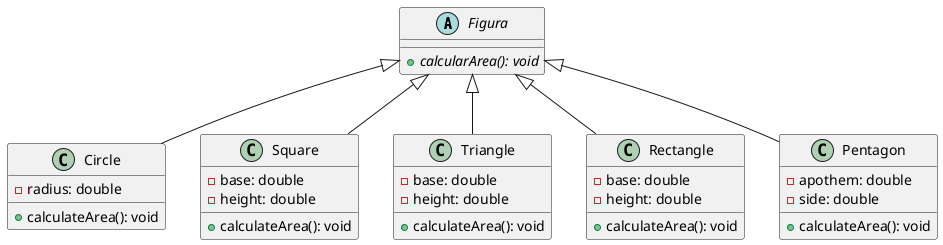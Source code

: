 @startuml
'https://plantuml.com/class-diagram


abstract class Figura {
    {abstract} +calcularArea(): void
}

class Circle {
    - radius: double
    +calculateArea(): void
}

class Square {
    - base: double
    - height: double
    +calculateArea(): void
}

class Triangle {
    - base: double
    - height: double
    +calculateArea(): void
}

class Rectangle {
    - base: double
    - height: double
    +calculateArea(): void
}

class Pentagon {
   - apothem: double
    - side: double
    +calculateArea(): void
}

Figura <|-- Circle
Figura <|-- Square
Figura <|-- Triangle
Figura <|-- Rectangle
Figura <|-- Pentagon

@enduml
